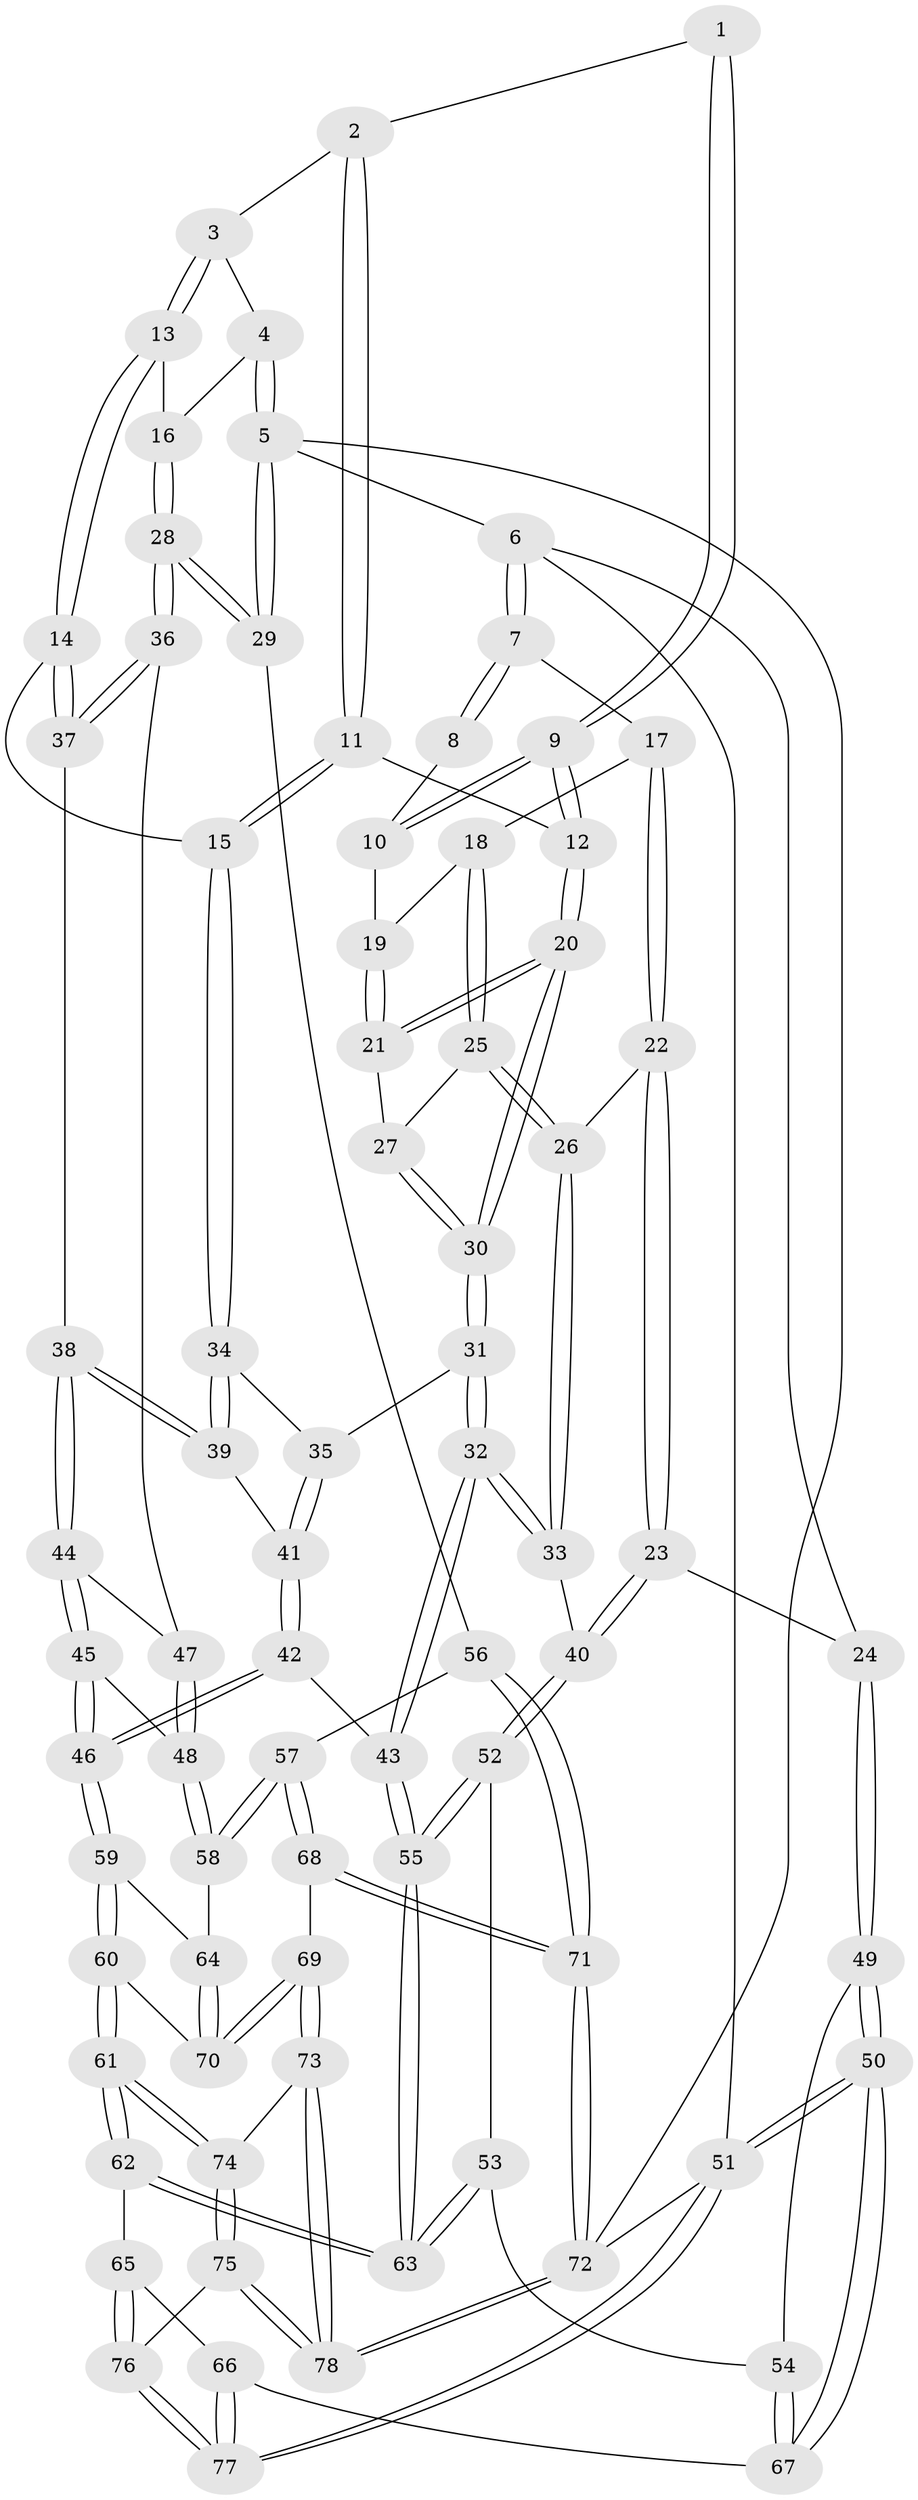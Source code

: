// coarse degree distribution, {3: 0.15217391304347827, 4: 0.4782608695652174, 6: 0.08695652173913043, 7: 0.021739130434782608, 5: 0.2608695652173913}
// Generated by graph-tools (version 1.1) at 2025/42/03/06/25 10:42:30]
// undirected, 78 vertices, 192 edges
graph export_dot {
graph [start="1"]
  node [color=gray90,style=filled];
  1 [pos="+0.5115598047416273+0"];
  2 [pos="+0.6783914461658019+0"];
  3 [pos="+0.6907356403790557+0"];
  4 [pos="+0.7609721739411218+0"];
  5 [pos="+1+0"];
  6 [pos="+0+0"];
  7 [pos="+0.09460238517558038+0"];
  8 [pos="+0.39665385504368506+0"];
  9 [pos="+0.46833922499932434+0.09671885891821944"];
  10 [pos="+0.39577402506222636+0.08457505125276024"];
  11 [pos="+0.5534544976279495+0.1616638805612285"];
  12 [pos="+0.49544221328845645+0.15326100511532842"];
  13 [pos="+0.6569347098063426+0.18062903932417262"];
  14 [pos="+0.6510070363005235+0.18813930951421526"];
  15 [pos="+0.600757632600443+0.19026786630836237"];
  16 [pos="+0.8550543971990501+0.08001661128494608"];
  17 [pos="+0.18785933660134174+0"];
  18 [pos="+0.2102670101467434+0"];
  19 [pos="+0.3733663783614118+0.08608013752662692"];
  20 [pos="+0.43019104081172244+0.21632373914969422"];
  21 [pos="+0.3615285354633419+0.14203145390730376"];
  22 [pos="+0.10115469846638155+0.26821702634647354"];
  23 [pos="+0.09780034893094196+0.27174411681984456"];
  24 [pos="+0+0.1624193263246805"];
  25 [pos="+0.25036292387863196+0.15347685104038003"];
  26 [pos="+0.22190772245829657+0.18815097523560123"];
  27 [pos="+0.26104740921129277+0.16027755149936662"];
  28 [pos="+1+0.3152202263903065"];
  29 [pos="+1+0.3383845503736675"];
  30 [pos="+0.38369911964326076+0.3048785950203278"];
  31 [pos="+0.3834166795537154+0.3119793081194913"];
  32 [pos="+0.3303511314988177+0.3793270440181909"];
  33 [pos="+0.2673777593794353+0.3766981061055291"];
  34 [pos="+0.5590974170395003+0.3161103485844977"];
  35 [pos="+0.43270500698000214+0.3238773151819389"];
  36 [pos="+0.9607322428224593+0.32661507577896315"];
  37 [pos="+0.6976937726282451+0.24756947469459253"];
  38 [pos="+0.6433331732178414+0.40332824898470776"];
  39 [pos="+0.6160037476932188+0.3902829038936447"];
  40 [pos="+0.1731311043428614+0.3877453809126322"];
  41 [pos="+0.5210717937719214+0.42535460315679796"];
  42 [pos="+0.49856541082478245+0.46784950017445565"];
  43 [pos="+0.36540321422715333+0.4740565792544912"];
  44 [pos="+0.6451957391727863+0.40571326113444955"];
  45 [pos="+0.6425910366710736+0.5007734339361601"];
  46 [pos="+0.5687980621588489+0.5546817714097028"];
  47 [pos="+0.8374291419153286+0.3844893081022004"];
  48 [pos="+0.7288287519405419+0.5532264068345558"];
  49 [pos="+0+0.5224432781340894"];
  50 [pos="+0+0.7335114728230493"];
  51 [pos="+0+1"];
  52 [pos="+0.1497813757650776+0.4259146166326553"];
  53 [pos="+0.10919056321215681+0.47602489568423656"];
  54 [pos="+0.03884034513988455+0.5316961119100422"];
  55 [pos="+0.3554175852288444+0.6428474454452151"];
  56 [pos="+1+0.4879745541149017"];
  57 [pos="+0.8065979739434412+0.6598010392671535"];
  58 [pos="+0.7844613663112064+0.6480732505287248"];
  59 [pos="+0.5143507311655748+0.6703546251462426"];
  60 [pos="+0.49479915986055806+0.6864947835759525"];
  61 [pos="+0.3895163147556708+0.7183638599968086"];
  62 [pos="+0.3649045761673243+0.7091932536698595"];
  63 [pos="+0.3559975878859664+0.6599476570325028"];
  64 [pos="+0.6995614829969905+0.6652815129131469"];
  65 [pos="+0.28826447582349085+0.7383582227629039"];
  66 [pos="+0.1987661286658659+0.7572453232500873"];
  67 [pos="+0.19771542717156637+0.756496455634032"];
  68 [pos="+0.806825377138492+0.7070362633847947"];
  69 [pos="+0.7064133795766993+0.8792768607378398"];
  70 [pos="+0.6430268515034999+0.8052142387847652"];
  71 [pos="+1+1"];
  72 [pos="+1+1"];
  73 [pos="+0.7064442371284781+0.883087216366502"];
  74 [pos="+0.4315958539585266+0.8298671090046905"];
  75 [pos="+0.4884238289347566+1"];
  76 [pos="+0.30692368527771396+1"];
  77 [pos="+0+1"];
  78 [pos="+0.753641550152874+1"];
  1 -- 2;
  1 -- 9;
  1 -- 9;
  2 -- 3;
  2 -- 11;
  2 -- 11;
  3 -- 4;
  3 -- 13;
  3 -- 13;
  4 -- 5;
  4 -- 5;
  4 -- 16;
  5 -- 6;
  5 -- 29;
  5 -- 29;
  5 -- 72;
  6 -- 7;
  6 -- 7;
  6 -- 24;
  6 -- 51;
  7 -- 8;
  7 -- 8;
  7 -- 17;
  8 -- 10;
  9 -- 10;
  9 -- 10;
  9 -- 12;
  9 -- 12;
  10 -- 19;
  11 -- 12;
  11 -- 15;
  11 -- 15;
  12 -- 20;
  12 -- 20;
  13 -- 14;
  13 -- 14;
  13 -- 16;
  14 -- 15;
  14 -- 37;
  14 -- 37;
  15 -- 34;
  15 -- 34;
  16 -- 28;
  16 -- 28;
  17 -- 18;
  17 -- 22;
  17 -- 22;
  18 -- 19;
  18 -- 25;
  18 -- 25;
  19 -- 21;
  19 -- 21;
  20 -- 21;
  20 -- 21;
  20 -- 30;
  20 -- 30;
  21 -- 27;
  22 -- 23;
  22 -- 23;
  22 -- 26;
  23 -- 24;
  23 -- 40;
  23 -- 40;
  24 -- 49;
  24 -- 49;
  25 -- 26;
  25 -- 26;
  25 -- 27;
  26 -- 33;
  26 -- 33;
  27 -- 30;
  27 -- 30;
  28 -- 29;
  28 -- 29;
  28 -- 36;
  28 -- 36;
  29 -- 56;
  30 -- 31;
  30 -- 31;
  31 -- 32;
  31 -- 32;
  31 -- 35;
  32 -- 33;
  32 -- 33;
  32 -- 43;
  32 -- 43;
  33 -- 40;
  34 -- 35;
  34 -- 39;
  34 -- 39;
  35 -- 41;
  35 -- 41;
  36 -- 37;
  36 -- 37;
  36 -- 47;
  37 -- 38;
  38 -- 39;
  38 -- 39;
  38 -- 44;
  38 -- 44;
  39 -- 41;
  40 -- 52;
  40 -- 52;
  41 -- 42;
  41 -- 42;
  42 -- 43;
  42 -- 46;
  42 -- 46;
  43 -- 55;
  43 -- 55;
  44 -- 45;
  44 -- 45;
  44 -- 47;
  45 -- 46;
  45 -- 46;
  45 -- 48;
  46 -- 59;
  46 -- 59;
  47 -- 48;
  47 -- 48;
  48 -- 58;
  48 -- 58;
  49 -- 50;
  49 -- 50;
  49 -- 54;
  50 -- 51;
  50 -- 51;
  50 -- 67;
  50 -- 67;
  51 -- 77;
  51 -- 77;
  51 -- 72;
  52 -- 53;
  52 -- 55;
  52 -- 55;
  53 -- 54;
  53 -- 63;
  53 -- 63;
  54 -- 67;
  54 -- 67;
  55 -- 63;
  55 -- 63;
  56 -- 57;
  56 -- 71;
  56 -- 71;
  57 -- 58;
  57 -- 58;
  57 -- 68;
  57 -- 68;
  58 -- 64;
  59 -- 60;
  59 -- 60;
  59 -- 64;
  60 -- 61;
  60 -- 61;
  60 -- 70;
  61 -- 62;
  61 -- 62;
  61 -- 74;
  61 -- 74;
  62 -- 63;
  62 -- 63;
  62 -- 65;
  64 -- 70;
  64 -- 70;
  65 -- 66;
  65 -- 76;
  65 -- 76;
  66 -- 67;
  66 -- 77;
  66 -- 77;
  68 -- 69;
  68 -- 71;
  68 -- 71;
  69 -- 70;
  69 -- 70;
  69 -- 73;
  69 -- 73;
  71 -- 72;
  71 -- 72;
  72 -- 78;
  72 -- 78;
  73 -- 74;
  73 -- 78;
  73 -- 78;
  74 -- 75;
  74 -- 75;
  75 -- 76;
  75 -- 78;
  75 -- 78;
  76 -- 77;
  76 -- 77;
}
